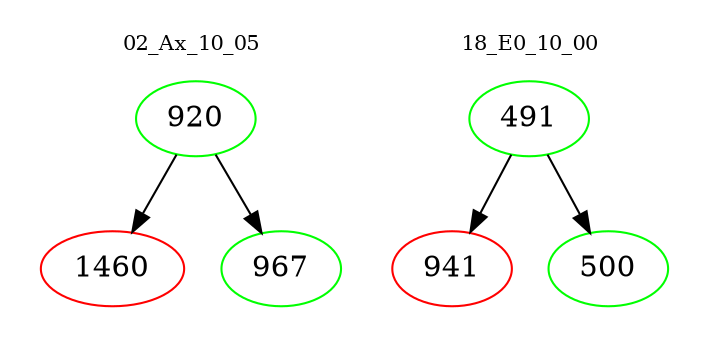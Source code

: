 digraph{
subgraph cluster_0 {
color = white
label = "02_Ax_10_05";
fontsize=10;
T0_920 [label="920", color="green"]
T0_920 -> T0_1460 [color="black"]
T0_1460 [label="1460", color="red"]
T0_920 -> T0_967 [color="black"]
T0_967 [label="967", color="green"]
}
subgraph cluster_1 {
color = white
label = "18_E0_10_00";
fontsize=10;
T1_491 [label="491", color="green"]
T1_491 -> T1_941 [color="black"]
T1_941 [label="941", color="red"]
T1_491 -> T1_500 [color="black"]
T1_500 [label="500", color="green"]
}
}

